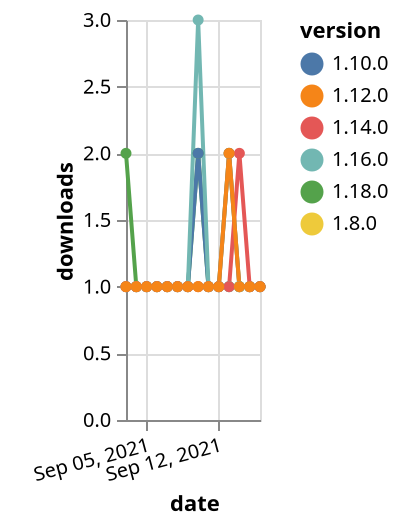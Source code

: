 {"$schema": "https://vega.github.io/schema/vega-lite/v5.json", "description": "A simple bar chart with embedded data.", "data": {"values": [{"date": "2021-09-03", "total": 113, "delta": 2, "version": "1.18.0"}, {"date": "2021-09-04", "total": 114, "delta": 1, "version": "1.18.0"}, {"date": "2021-09-05", "total": 115, "delta": 1, "version": "1.18.0"}, {"date": "2021-09-06", "total": 116, "delta": 1, "version": "1.18.0"}, {"date": "2021-09-07", "total": 117, "delta": 1, "version": "1.18.0"}, {"date": "2021-09-08", "total": 118, "delta": 1, "version": "1.18.0"}, {"date": "2021-09-09", "total": 119, "delta": 1, "version": "1.18.0"}, {"date": "2021-09-10", "total": 121, "delta": 2, "version": "1.18.0"}, {"date": "2021-09-11", "total": 122, "delta": 1, "version": "1.18.0"}, {"date": "2021-09-12", "total": 123, "delta": 1, "version": "1.18.0"}, {"date": "2021-09-13", "total": 124, "delta": 1, "version": "1.18.0"}, {"date": "2021-09-14", "total": 125, "delta": 1, "version": "1.18.0"}, {"date": "2021-09-15", "total": 126, "delta": 1, "version": "1.18.0"}, {"date": "2021-09-16", "total": 127, "delta": 1, "version": "1.18.0"}, {"date": "2021-09-03", "total": 225, "delta": 1, "version": "1.8.0"}, {"date": "2021-09-04", "total": 226, "delta": 1, "version": "1.8.0"}, {"date": "2021-09-05", "total": 227, "delta": 1, "version": "1.8.0"}, {"date": "2021-09-06", "total": 228, "delta": 1, "version": "1.8.0"}, {"date": "2021-09-07", "total": 229, "delta": 1, "version": "1.8.0"}, {"date": "2021-09-08", "total": 230, "delta": 1, "version": "1.8.0"}, {"date": "2021-09-09", "total": 231, "delta": 1, "version": "1.8.0"}, {"date": "2021-09-10", "total": 232, "delta": 1, "version": "1.8.0"}, {"date": "2021-09-11", "total": 233, "delta": 1, "version": "1.8.0"}, {"date": "2021-09-12", "total": 234, "delta": 1, "version": "1.8.0"}, {"date": "2021-09-13", "total": 236, "delta": 2, "version": "1.8.0"}, {"date": "2021-09-14", "total": 237, "delta": 1, "version": "1.8.0"}, {"date": "2021-09-15", "total": 238, "delta": 1, "version": "1.8.0"}, {"date": "2021-09-16", "total": 239, "delta": 1, "version": "1.8.0"}, {"date": "2021-09-03", "total": 185, "delta": 1, "version": "1.10.0"}, {"date": "2021-09-04", "total": 186, "delta": 1, "version": "1.10.0"}, {"date": "2021-09-05", "total": 187, "delta": 1, "version": "1.10.0"}, {"date": "2021-09-06", "total": 188, "delta": 1, "version": "1.10.0"}, {"date": "2021-09-07", "total": 189, "delta": 1, "version": "1.10.0"}, {"date": "2021-09-08", "total": 190, "delta": 1, "version": "1.10.0"}, {"date": "2021-09-09", "total": 191, "delta": 1, "version": "1.10.0"}, {"date": "2021-09-10", "total": 193, "delta": 2, "version": "1.10.0"}, {"date": "2021-09-11", "total": 194, "delta": 1, "version": "1.10.0"}, {"date": "2021-09-12", "total": 195, "delta": 1, "version": "1.10.0"}, {"date": "2021-09-13", "total": 197, "delta": 2, "version": "1.10.0"}, {"date": "2021-09-14", "total": 198, "delta": 1, "version": "1.10.0"}, {"date": "2021-09-15", "total": 199, "delta": 1, "version": "1.10.0"}, {"date": "2021-09-16", "total": 200, "delta": 1, "version": "1.10.0"}, {"date": "2021-09-03", "total": 164, "delta": 1, "version": "1.16.0"}, {"date": "2021-09-04", "total": 165, "delta": 1, "version": "1.16.0"}, {"date": "2021-09-05", "total": 166, "delta": 1, "version": "1.16.0"}, {"date": "2021-09-06", "total": 167, "delta": 1, "version": "1.16.0"}, {"date": "2021-09-07", "total": 168, "delta": 1, "version": "1.16.0"}, {"date": "2021-09-08", "total": 169, "delta": 1, "version": "1.16.0"}, {"date": "2021-09-09", "total": 170, "delta": 1, "version": "1.16.0"}, {"date": "2021-09-10", "total": 173, "delta": 3, "version": "1.16.0"}, {"date": "2021-09-11", "total": 174, "delta": 1, "version": "1.16.0"}, {"date": "2021-09-12", "total": 175, "delta": 1, "version": "1.16.0"}, {"date": "2021-09-13", "total": 176, "delta": 1, "version": "1.16.0"}, {"date": "2021-09-14", "total": 177, "delta": 1, "version": "1.16.0"}, {"date": "2021-09-15", "total": 178, "delta": 1, "version": "1.16.0"}, {"date": "2021-09-16", "total": 179, "delta": 1, "version": "1.16.0"}, {"date": "2021-09-03", "total": 150, "delta": 1, "version": "1.14.0"}, {"date": "2021-09-04", "total": 151, "delta": 1, "version": "1.14.0"}, {"date": "2021-09-05", "total": 152, "delta": 1, "version": "1.14.0"}, {"date": "2021-09-06", "total": 153, "delta": 1, "version": "1.14.0"}, {"date": "2021-09-07", "total": 154, "delta": 1, "version": "1.14.0"}, {"date": "2021-09-08", "total": 155, "delta": 1, "version": "1.14.0"}, {"date": "2021-09-09", "total": 156, "delta": 1, "version": "1.14.0"}, {"date": "2021-09-10", "total": 157, "delta": 1, "version": "1.14.0"}, {"date": "2021-09-11", "total": 158, "delta": 1, "version": "1.14.0"}, {"date": "2021-09-12", "total": 159, "delta": 1, "version": "1.14.0"}, {"date": "2021-09-13", "total": 160, "delta": 1, "version": "1.14.0"}, {"date": "2021-09-14", "total": 162, "delta": 2, "version": "1.14.0"}, {"date": "2021-09-15", "total": 163, "delta": 1, "version": "1.14.0"}, {"date": "2021-09-16", "total": 164, "delta": 1, "version": "1.14.0"}, {"date": "2021-09-03", "total": 185, "delta": 1, "version": "1.12.0"}, {"date": "2021-09-04", "total": 186, "delta": 1, "version": "1.12.0"}, {"date": "2021-09-05", "total": 187, "delta": 1, "version": "1.12.0"}, {"date": "2021-09-06", "total": 188, "delta": 1, "version": "1.12.0"}, {"date": "2021-09-07", "total": 189, "delta": 1, "version": "1.12.0"}, {"date": "2021-09-08", "total": 190, "delta": 1, "version": "1.12.0"}, {"date": "2021-09-09", "total": 191, "delta": 1, "version": "1.12.0"}, {"date": "2021-09-10", "total": 192, "delta": 1, "version": "1.12.0"}, {"date": "2021-09-11", "total": 193, "delta": 1, "version": "1.12.0"}, {"date": "2021-09-12", "total": 194, "delta": 1, "version": "1.12.0"}, {"date": "2021-09-13", "total": 196, "delta": 2, "version": "1.12.0"}, {"date": "2021-09-14", "total": 197, "delta": 1, "version": "1.12.0"}, {"date": "2021-09-15", "total": 198, "delta": 1, "version": "1.12.0"}, {"date": "2021-09-16", "total": 199, "delta": 1, "version": "1.12.0"}]}, "width": "container", "mark": {"type": "line", "point": {"filled": true}}, "encoding": {"x": {"field": "date", "type": "temporal", "timeUnit": "yearmonthdate", "title": "date", "axis": {"labelAngle": -15}}, "y": {"field": "delta", "type": "quantitative", "title": "downloads"}, "color": {"field": "version", "type": "nominal"}, "tooltip": {"field": "delta"}}}